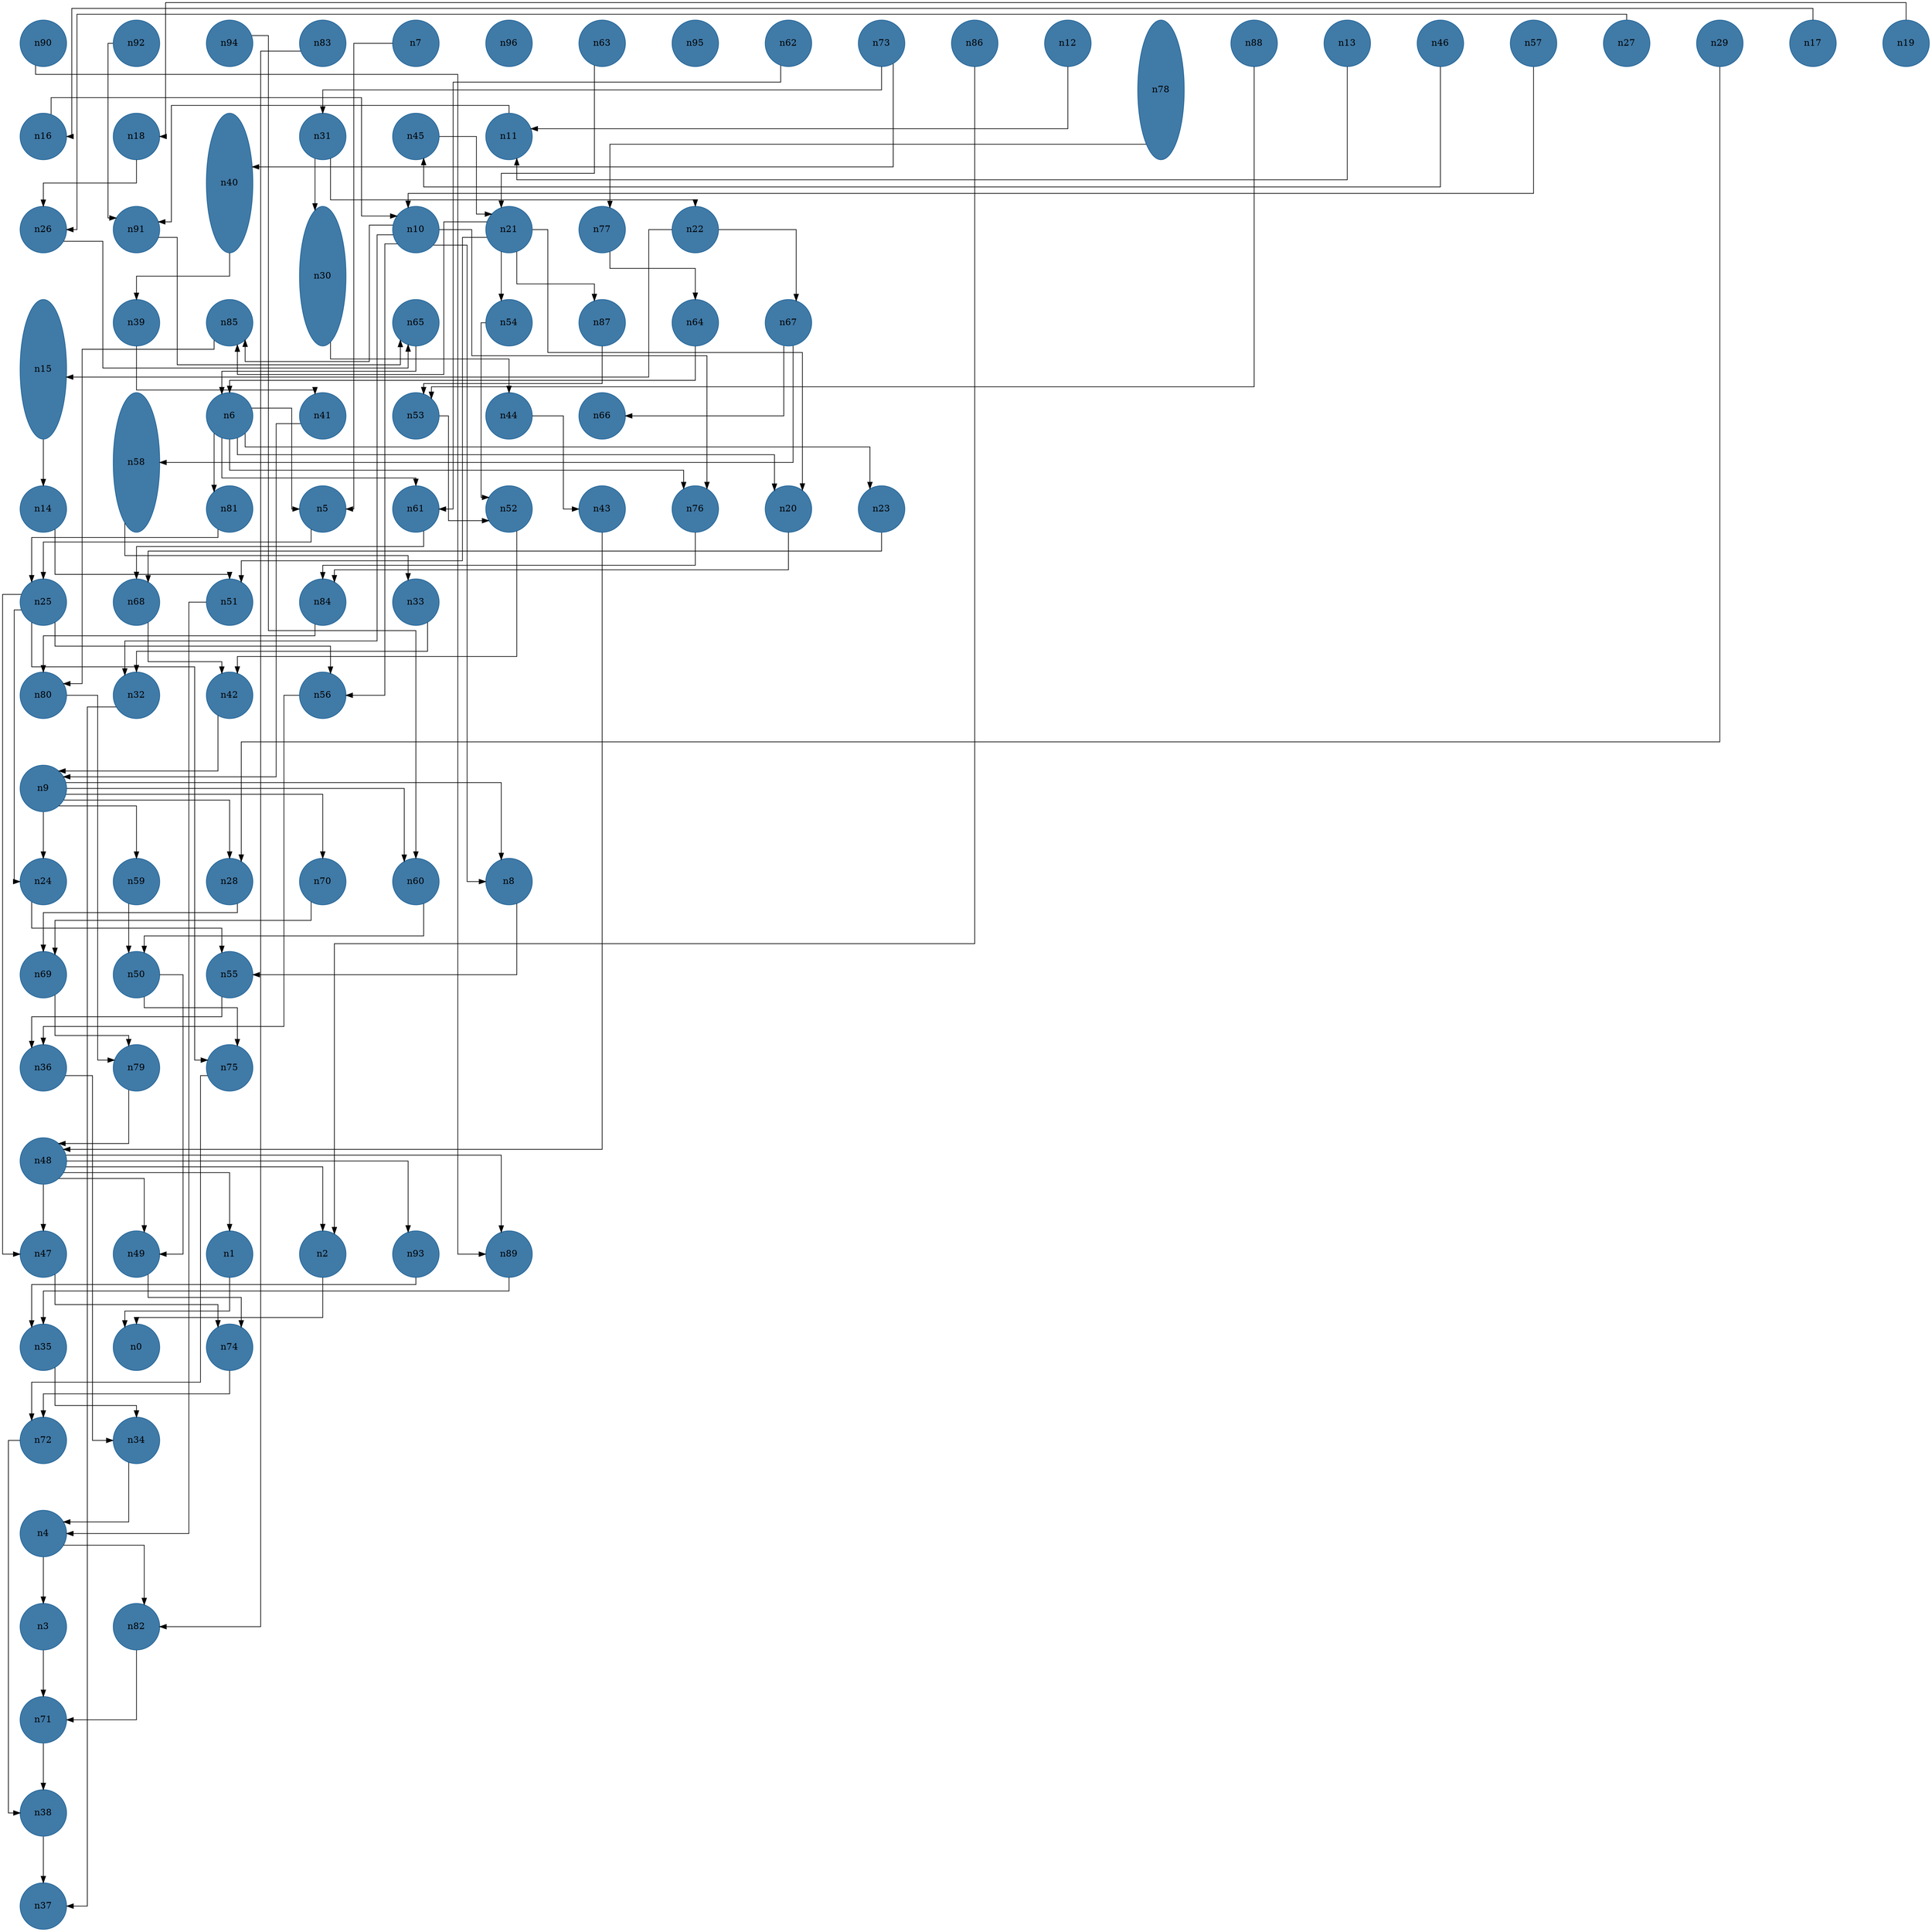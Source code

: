 //do not use DOT to generate pdf use NEATO or FDP
digraph{
layout="neato";
splines="ortho";
n90[shape="ellipse", style="filled", color="#004E8ABF", pos="0,42!", height="1", width="1"];
n90 -> n89;
n92[shape="ellipse", style="filled", color="#004E8ABF", pos="2,42!", height="1", width="1"];
n92 -> n91;
n94[shape="ellipse", style="filled", color="#004E8ABF", pos="4,42!", height="1", width="1"];
n94 -> n60;
n83[shape="ellipse", style="filled", color="#004E8ABF", pos="6,42!", height="1", width="1"];
n83 -> n82;
n7[shape="ellipse", style="filled", color="#004E8ABF", pos="8,42!", height="1", width="1"];
n7 -> n5;
n96[shape="ellipse", style="filled", color="#004E8ABF", pos="10,42!", height="1", width="1"];
n63[shape="ellipse", style="filled", color="#004E8ABF", pos="12,42!", height="1", width="1"];
n63 -> n21;
n95[shape="ellipse", style="filled", color="#004E8ABF", pos="14,42!", height="1", width="1"];
n62[shape="ellipse", style="filled", color="#004E8ABF", pos="16,42!", height="1", width="1"];
n62 -> n61;
n73[shape="ellipse", style="filled", color="#004E8ABF", pos="18,42!", height="1", width="1"];
n73 -> n40;
n73 -> n31;
n86[shape="ellipse", style="filled", color="#004E8ABF", pos="20,42!", height="1", width="1"];
n86 -> n2;
n12[shape="ellipse", style="filled", color="#004E8ABF", pos="22,42!", height="1", width="1"];
n12 -> n11;
n78[shape="ellipse", style="filled", color="#004E8ABF", pos="24,41!", height="3", width="1"];
n78 -> n77;
n88[shape="ellipse", style="filled", color="#004E8ABF", pos="26,42!", height="1", width="1"];
n88 -> n53;
n13[shape="ellipse", style="filled", color="#004E8ABF", pos="28,42!", height="1", width="1"];
n13 -> n11;
n46[shape="ellipse", style="filled", color="#004E8ABF", pos="30,42!", height="1", width="1"];
n46 -> n45;
n57[shape="ellipse", style="filled", color="#004E8ABF", pos="32,42!", height="1", width="1"];
n57 -> n10;
n27[shape="ellipse", style="filled", color="#004E8ABF", pos="34,42!", height="1", width="1"];
n27 -> n26;
n29[shape="ellipse", style="filled", color="#004E8ABF", pos="36,42!", height="1", width="1"];
n29 -> n28;
n17[shape="ellipse", style="filled", color="#004E8ABF", pos="38,42!", height="1", width="1"];
n17 -> n16;
n19[shape="ellipse", style="filled", color="#004E8ABF", pos="40,42!", height="1", width="1"];
n19 -> n18;
n16[shape="ellipse", style="filled", color="#004E8ABF", pos="0,40!", height="1", width="1"];
n16 -> n10;
n18[shape="ellipse", style="filled", color="#004E8ABF", pos="2,40!", height="1", width="1"];
n18 -> n26;
n40[shape="ellipse", style="filled", color="#004E8ABF", pos="4,39!", height="3", width="1"];
n40 -> n39;
n31[shape="ellipse", style="filled", color="#004E8ABF", pos="6,40!", height="1", width="1"];
n31 -> n30;
n31 -> n22;
n45[shape="ellipse", style="filled", color="#004E8ABF", pos="8,40!", height="1", width="1"];
n45 -> n21;
n11[shape="ellipse", style="filled", color="#004E8ABF", pos="10,40!", height="1", width="1"];
n11 -> n91;
n26[shape="ellipse", style="filled", color="#004E8ABF", pos="0,38!", height="1", width="1"];
n26 -> n65;
n91[shape="ellipse", style="filled", color="#004E8ABF", pos="2,38!", height="1", width="1"];
n91 -> n65;
n30[shape="ellipse", style="filled", color="#004E8ABF", pos="6,37!", height="3", width="1"];
n30 -> n44;
n10[shape="ellipse", style="filled", color="#004E8ABF", pos="8,38!", height="1", width="1"];
n10 -> n8;
n10 -> n85;
n10 -> n32;
n10 -> n76;
n10 -> n56;
n21[shape="ellipse", style="filled", color="#004E8ABF", pos="10,38!", height="1", width="1"];
n21 -> n85;
n21 -> n51;
n21 -> n54;
n21 -> n87;
n21 -> n20;
n77[shape="ellipse", style="filled", color="#004E8ABF", pos="12,38!", height="1", width="1"];
n77 -> n64;
n22[shape="ellipse", style="filled", color="#004E8ABF", pos="14,38!", height="1", width="1"];
n22 -> n15;
n22 -> n67;
n15[shape="ellipse", style="filled", color="#004E8ABF", pos="0,35!", height="3", width="1"];
n15 -> n14;
n39[shape="ellipse", style="filled", color="#004E8ABF", pos="2,36!", height="1", width="1"];
n39 -> n41;
n85[shape="ellipse", style="filled", color="#004E8ABF", pos="4,36!", height="1", width="1"];
n85 -> n80;
n65[shape="ellipse", style="filled", color="#004E8ABF", pos="8,36!", height="1", width="1"];
n65 -> n6;
n54[shape="ellipse", style="filled", color="#004E8ABF", pos="10,36!", height="1", width="1"];
n54 -> n52;
n87[shape="ellipse", style="filled", color="#004E8ABF", pos="12,36!", height="1", width="1"];
n87 -> n53;
n64[shape="ellipse", style="filled", color="#004E8ABF", pos="14,36!", height="1", width="1"];
n64 -> n6;
n67[shape="ellipse", style="filled", color="#004E8ABF", pos="16,36!", height="1", width="1"];
n67 -> n58;
n67 -> n66;
n58[shape="ellipse", style="filled", color="#004E8ABF", pos="2,33!", height="3", width="1"];
n58 -> n33;
n6[shape="ellipse", style="filled", color="#004E8ABF", pos="4,34!", height="1", width="1"];
n6 -> n81;
n6 -> n5;
n6 -> n61;
n6 -> n76;
n6 -> n20;
n6 -> n23;
n41[shape="ellipse", style="filled", color="#004E8ABF", pos="6,34!", height="1", width="1"];
n41 -> n9;
n53[shape="ellipse", style="filled", color="#004E8ABF", pos="8,34!", height="1", width="1"];
n53 -> n52;
n44[shape="ellipse", style="filled", color="#004E8ABF", pos="10,34!", height="1", width="1"];
n44 -> n43;
n66[shape="ellipse", style="filled", color="#004E8ABF", pos="12,34!", height="1", width="1"];
n14[shape="ellipse", style="filled", color="#004E8ABF", pos="0,32!", height="1", width="1"];
n14 -> n51;
n81[shape="ellipse", style="filled", color="#004E8ABF", pos="4,32!", height="1", width="1"];
n81 -> n25;
n5[shape="ellipse", style="filled", color="#004E8ABF", pos="6,32!", height="1", width="1"];
n5 -> n25;
n61[shape="ellipse", style="filled", color="#004E8ABF", pos="8,32!", height="1", width="1"];
n61 -> n68;
n52[shape="ellipse", style="filled", color="#004E8ABF", pos="10,32!", height="1", width="1"];
n52 -> n42;
n43[shape="ellipse", style="filled", color="#004E8ABF", pos="12,32!", height="1", width="1"];
n43 -> n48;
n76[shape="ellipse", style="filled", color="#004E8ABF", pos="14,32!", height="1", width="1"];
n76 -> n84;
n20[shape="ellipse", style="filled", color="#004E8ABF", pos="16,32!", height="1", width="1"];
n20 -> n84;
n23[shape="ellipse", style="filled", color="#004E8ABF", pos="18,32!", height="1", width="1"];
n23 -> n68;
n25[shape="ellipse", style="filled", color="#004E8ABF", pos="0,30!", height="1", width="1"];
n25 -> n47;
n25 -> n24;
n25 -> n75;
n25 -> n56;
n68[shape="ellipse", style="filled", color="#004E8ABF", pos="2,30!", height="1", width="1"];
n68 -> n42;
n51[shape="ellipse", style="filled", color="#004E8ABF", pos="4,30!", height="1", width="1"];
n51 -> n4;
n84[shape="ellipse", style="filled", color="#004E8ABF", pos="6,30!", height="1", width="1"];
n84 -> n80;
n33[shape="ellipse", style="filled", color="#004E8ABF", pos="8,30!", height="1", width="1"];
n33 -> n32;
n80[shape="ellipse", style="filled", color="#004E8ABF", pos="0,28!", height="1", width="1"];
n80 -> n79;
n32[shape="ellipse", style="filled", color="#004E8ABF", pos="2,28!", height="1", width="1"];
n32 -> n37;
n42[shape="ellipse", style="filled", color="#004E8ABF", pos="4,28!", height="1", width="1"];
n42 -> n9;
n56[shape="ellipse", style="filled", color="#004E8ABF", pos="6,28!", height="1", width="1"];
n56 -> n36;
n9[shape="ellipse", style="filled", color="#004E8ABF", pos="0,26!", height="1", width="1"];
n9 -> n24;
n9 -> n59;
n9 -> n28;
n9 -> n70;
n9 -> n60;
n9 -> n8;
n24[shape="ellipse", style="filled", color="#004E8ABF", pos="0,24!", height="1", width="1"];
n24 -> n55;
n59[shape="ellipse", style="filled", color="#004E8ABF", pos="2,24!", height="1", width="1"];
n59 -> n50;
n28[shape="ellipse", style="filled", color="#004E8ABF", pos="4,24!", height="1", width="1"];
n28 -> n69;
n70[shape="ellipse", style="filled", color="#004E8ABF", pos="6,24!", height="1", width="1"];
n70 -> n69;
n60[shape="ellipse", style="filled", color="#004E8ABF", pos="8,24!", height="1", width="1"];
n60 -> n50;
n8[shape="ellipse", style="filled", color="#004E8ABF", pos="10,24!", height="1", width="1"];
n8 -> n55;
n69[shape="ellipse", style="filled", color="#004E8ABF", pos="0,22!", height="1", width="1"];
n69 -> n79;
n50[shape="ellipse", style="filled", color="#004E8ABF", pos="2,22!", height="1", width="1"];
n50 -> n49;
n50 -> n75;
n55[shape="ellipse", style="filled", color="#004E8ABF", pos="4,22!", height="1", width="1"];
n55 -> n36;
n36[shape="ellipse", style="filled", color="#004E8ABF", pos="0,20!", height="1", width="1"];
n36 -> n34;
n79[shape="ellipse", style="filled", color="#004E8ABF", pos="2,20!", height="1", width="1"];
n79 -> n48;
n75[shape="ellipse", style="filled", color="#004E8ABF", pos="4,20!", height="1", width="1"];
n75 -> n72;
n48[shape="ellipse", style="filled", color="#004E8ABF", pos="0,18!", height="1", width="1"];
n48 -> n47;
n48 -> n49;
n48 -> n1;
n48 -> n2;
n48 -> n93;
n48 -> n89;
n47[shape="ellipse", style="filled", color="#004E8ABF", pos="0,16!", height="1", width="1"];
n47 -> n74;
n49[shape="ellipse", style="filled", color="#004E8ABF", pos="2,16!", height="1", width="1"];
n49 -> n74;
n1[shape="ellipse", style="filled", color="#004E8ABF", pos="4,16!", height="1", width="1"];
n1 -> n0;
n2[shape="ellipse", style="filled", color="#004E8ABF", pos="6,16!", height="1", width="1"];
n2 -> n0;
n93[shape="ellipse", style="filled", color="#004E8ABF", pos="8,16!", height="1", width="1"];
n93 -> n35;
n89[shape="ellipse", style="filled", color="#004E8ABF", pos="10,16!", height="1", width="1"];
n89 -> n35;
n35[shape="ellipse", style="filled", color="#004E8ABF", pos="0,14!", height="1", width="1"];
n35 -> n34;
n0[shape="ellipse", style="filled", color="#004E8ABF", pos="2,14!", height="1", width="1"];
n74[shape="ellipse", style="filled", color="#004E8ABF", pos="4,14!", height="1", width="1"];
n74 -> n72;
n72[shape="ellipse", style="filled", color="#004E8ABF", pos="0,12!", height="1", width="1"];
n72 -> n38;
n34[shape="ellipse", style="filled", color="#004E8ABF", pos="2,12!", height="1", width="1"];
n34 -> n4;
n4[shape="ellipse", style="filled", color="#004E8ABF", pos="0,10!", height="1", width="1"];
n4 -> n3;
n4 -> n82;
n3[shape="ellipse", style="filled", color="#004E8ABF", pos="0,8!", height="1", width="1"];
n3 -> n71;
n82[shape="ellipse", style="filled", color="#004E8ABF", pos="2,8!", height="1", width="1"];
n82 -> n71;
n71[shape="ellipse", style="filled", color="#004E8ABF", pos="0,6!", height="1", width="1"];
n71 -> n38;
n38[shape="ellipse", style="filled", color="#004E8ABF", pos="0,4!", height="1", width="1"];
n38 -> n37;
n37[shape="ellipse", style="filled", color="#004E8ABF", pos="0,2!", height="1", width="1"];
}